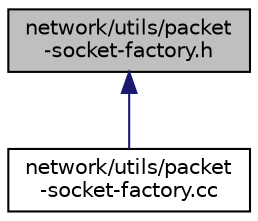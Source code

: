 digraph "network/utils/packet-socket-factory.h"
{
  edge [fontname="Helvetica",fontsize="10",labelfontname="Helvetica",labelfontsize="10"];
  node [fontname="Helvetica",fontsize="10",shape=record];
  Node1 [label="network/utils/packet\l-socket-factory.h",height=0.2,width=0.4,color="black", fillcolor="grey75", style="filled", fontcolor="black"];
  Node1 -> Node2 [dir="back",color="midnightblue",fontsize="10",style="solid"];
  Node2 [label="network/utils/packet\l-socket-factory.cc",height=0.2,width=0.4,color="black", fillcolor="white", style="filled",URL="$d2/dc2/packet-socket-factory_8cc.html"];
}

